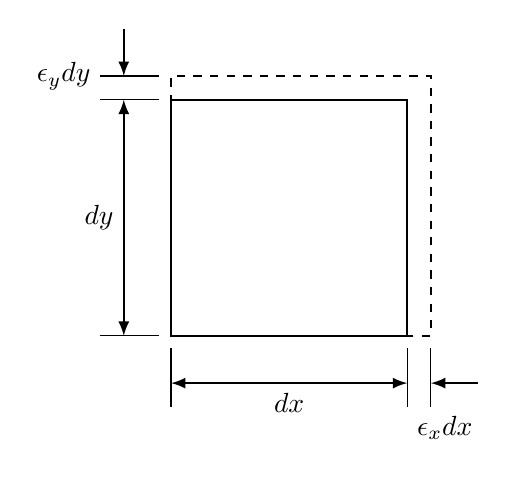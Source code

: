 ﻿\begin{tikzpicture}[>=latex,scale=3,thick]
\draw (0,0) rectangle (1,1);
\draw[dashed] (0,0) rectangle (1.1,1.1);
\draw[thin] (-0.3,1)node [above left] {$\epsilon_y dy$} --(-0.05,1) ;
\draw[thin] (-0.3,1.1)--(-0.05,1.1);
\draw[thin] (-0.3,0)--(-0.05,0);
\draw[<->] (-0.2,0.0) -- (-0.2,1) node [midway, left]{$dy$};
\draw[->] (-0.2,1.3)--(-0.2,1.1);

\draw[thin] (1,-0.3)node [below right] {$\epsilon_x dx$} --(1,-0.05) ;
\draw[thin] (1.1,-0.3)--(1.1,-0.05);
\draw[thin] (0,-0.3)--(0,-0.05);
\draw[<->] (0,-0.2) -- (1,-0.2) node [midway, below]{$dx$};
\draw[->] (1.3,-0.2)--(1.1,-0.2);
\end{tikzpicture}